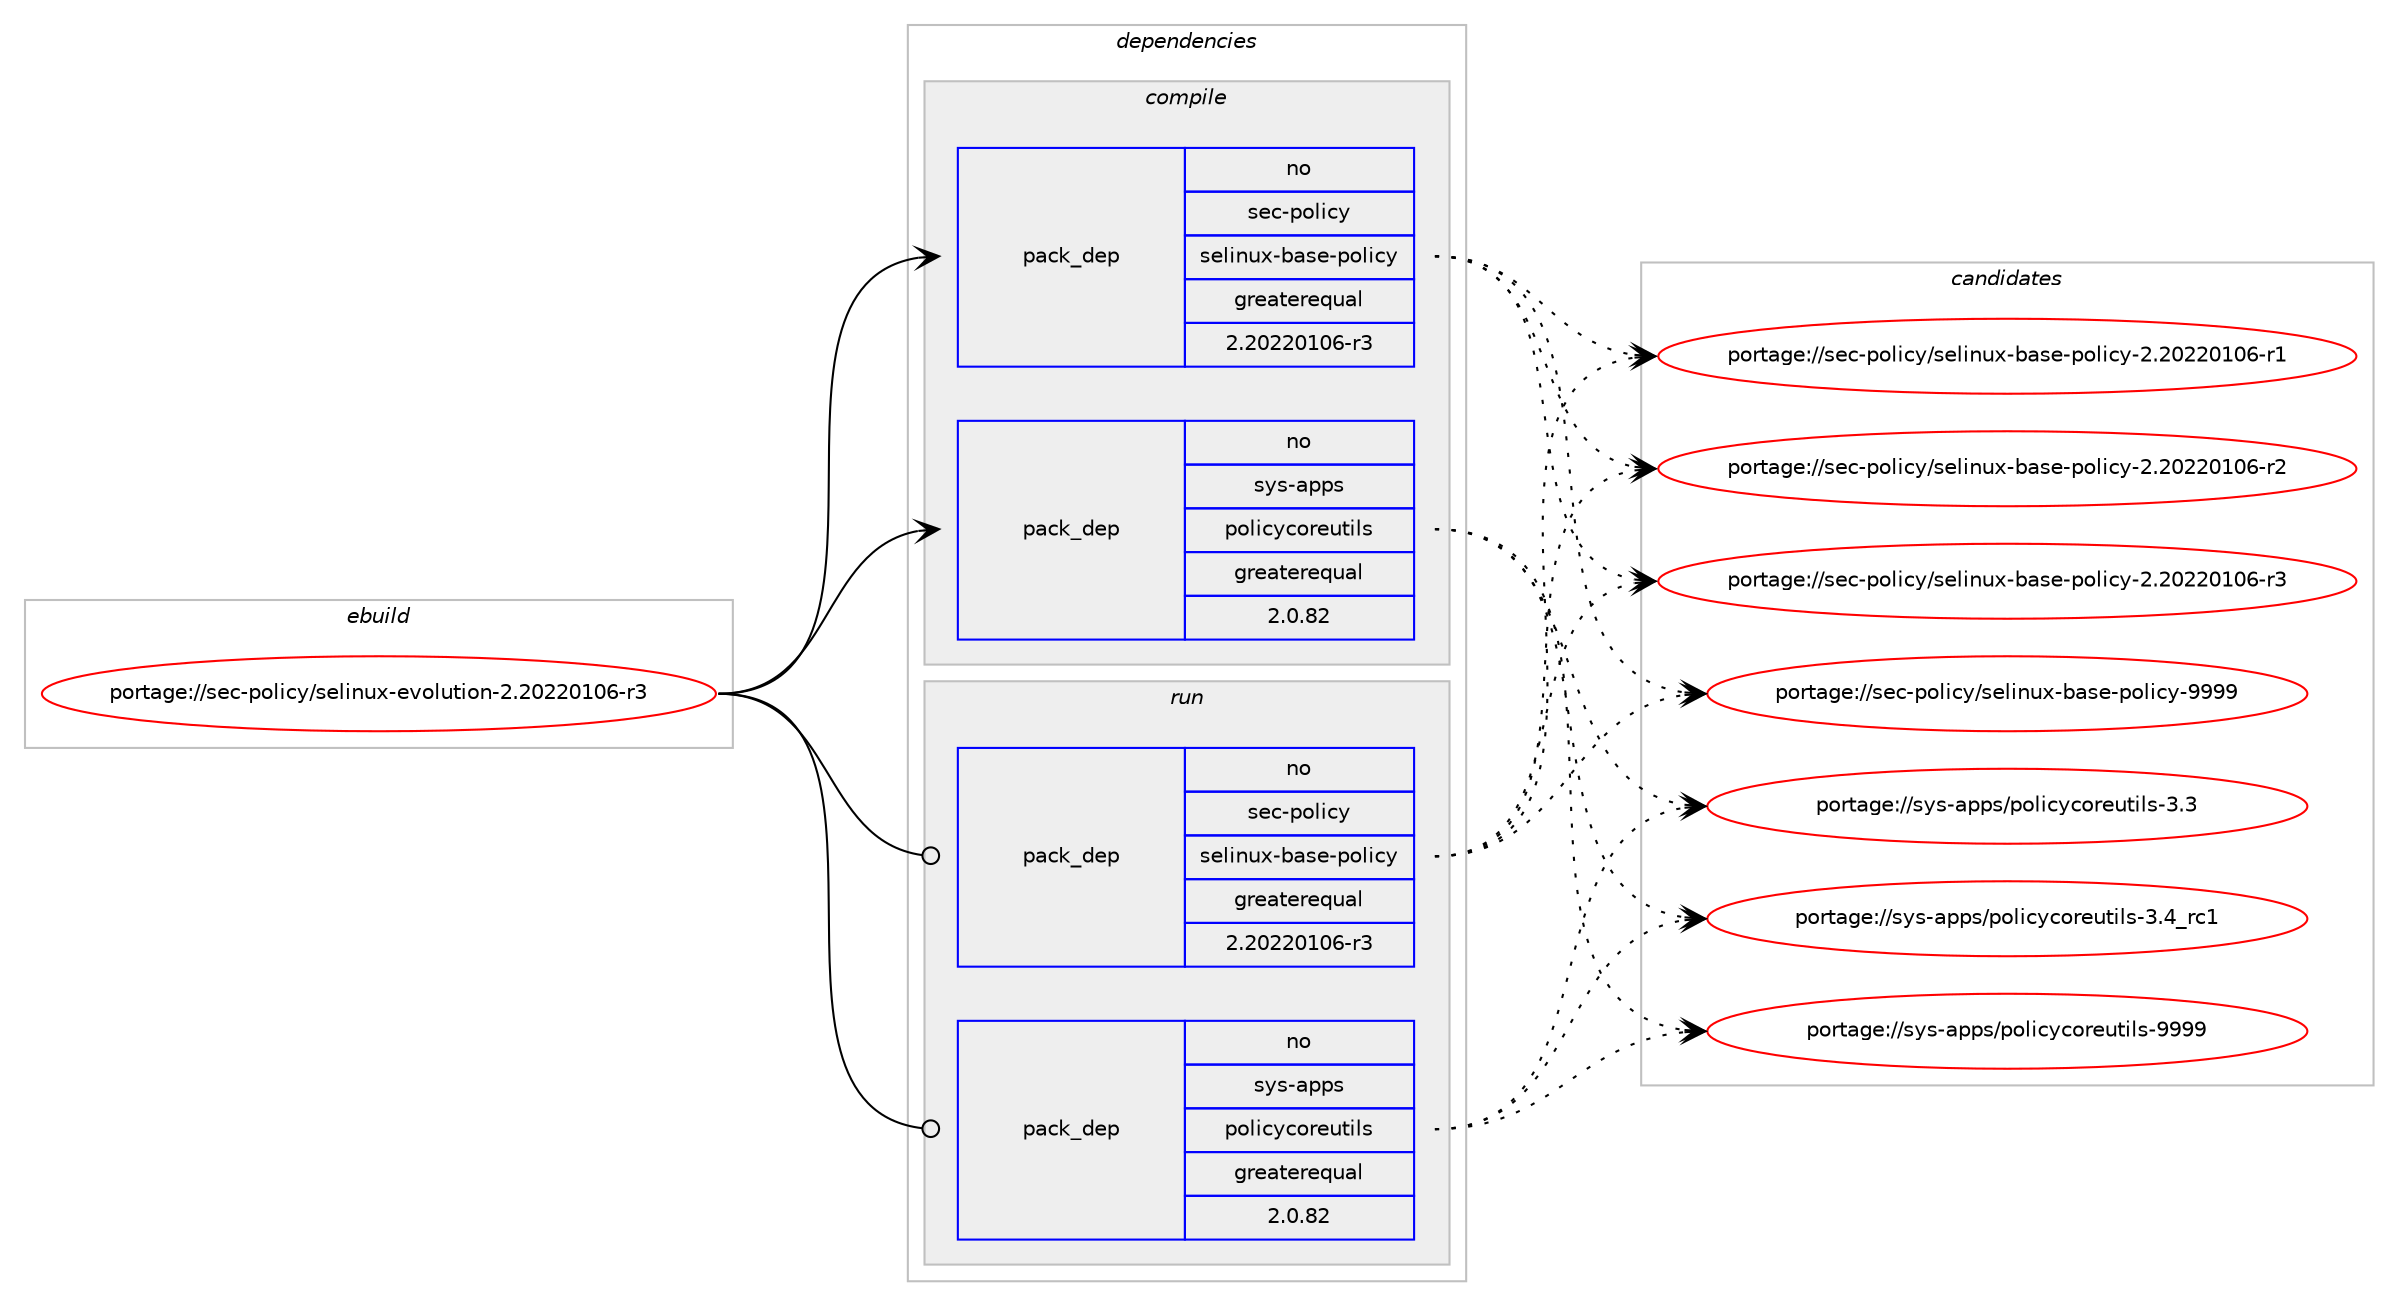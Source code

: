 digraph prolog {

# *************
# Graph options
# *************

newrank=true;
concentrate=true;
compound=true;
graph [rankdir=LR,fontname=Helvetica,fontsize=10,ranksep=1.5];#, ranksep=2.5, nodesep=0.2];
edge  [arrowhead=vee];
node  [fontname=Helvetica,fontsize=10];

# **********
# The ebuild
# **********

subgraph cluster_leftcol {
color=gray;
rank=same;
label=<<i>ebuild</i>>;
id [label="portage://sec-policy/selinux-evolution-2.20220106-r3", color=red, width=4, href="../sec-policy/selinux-evolution-2.20220106-r3.svg"];
}

# ****************
# The dependencies
# ****************

subgraph cluster_midcol {
color=gray;
label=<<i>dependencies</i>>;
subgraph cluster_compile {
fillcolor="#eeeeee";
style=filled;
label=<<i>compile</i>>;
subgraph pack340 {
dependency610 [label=<<TABLE BORDER="0" CELLBORDER="1" CELLSPACING="0" CELLPADDING="4" WIDTH="220"><TR><TD ROWSPAN="6" CELLPADDING="30">pack_dep</TD></TR><TR><TD WIDTH="110">no</TD></TR><TR><TD>sec-policy</TD></TR><TR><TD>selinux-base-policy</TD></TR><TR><TD>greaterequal</TD></TR><TR><TD>2.20220106-r3</TD></TR></TABLE>>, shape=none, color=blue];
}
id:e -> dependency610:w [weight=20,style="solid",arrowhead="vee"];
# *** BEGIN UNKNOWN DEPENDENCY TYPE (TODO) ***
# id -> package_dependency(portage://sec-policy/selinux-evolution-2.20220106-r3,install,no,sec-policy,selinux-xserver,none,[,,],[],[])
# *** END UNKNOWN DEPENDENCY TYPE (TODO) ***

subgraph pack341 {
dependency611 [label=<<TABLE BORDER="0" CELLBORDER="1" CELLSPACING="0" CELLPADDING="4" WIDTH="220"><TR><TD ROWSPAN="6" CELLPADDING="30">pack_dep</TD></TR><TR><TD WIDTH="110">no</TD></TR><TR><TD>sys-apps</TD></TR><TR><TD>policycoreutils</TD></TR><TR><TD>greaterequal</TD></TR><TR><TD>2.0.82</TD></TR></TABLE>>, shape=none, color=blue];
}
id:e -> dependency611:w [weight=20,style="solid",arrowhead="vee"];
}
subgraph cluster_compileandrun {
fillcolor="#eeeeee";
style=filled;
label=<<i>compile and run</i>>;
}
subgraph cluster_run {
fillcolor="#eeeeee";
style=filled;
label=<<i>run</i>>;
subgraph pack342 {
dependency612 [label=<<TABLE BORDER="0" CELLBORDER="1" CELLSPACING="0" CELLPADDING="4" WIDTH="220"><TR><TD ROWSPAN="6" CELLPADDING="30">pack_dep</TD></TR><TR><TD WIDTH="110">no</TD></TR><TR><TD>sec-policy</TD></TR><TR><TD>selinux-base-policy</TD></TR><TR><TD>greaterequal</TD></TR><TR><TD>2.20220106-r3</TD></TR></TABLE>>, shape=none, color=blue];
}
id:e -> dependency612:w [weight=20,style="solid",arrowhead="odot"];
# *** BEGIN UNKNOWN DEPENDENCY TYPE (TODO) ***
# id -> package_dependency(portage://sec-policy/selinux-evolution-2.20220106-r3,run,no,sec-policy,selinux-xserver,none,[,,],[],[])
# *** END UNKNOWN DEPENDENCY TYPE (TODO) ***

subgraph pack343 {
dependency613 [label=<<TABLE BORDER="0" CELLBORDER="1" CELLSPACING="0" CELLPADDING="4" WIDTH="220"><TR><TD ROWSPAN="6" CELLPADDING="30">pack_dep</TD></TR><TR><TD WIDTH="110">no</TD></TR><TR><TD>sys-apps</TD></TR><TR><TD>policycoreutils</TD></TR><TR><TD>greaterequal</TD></TR><TR><TD>2.0.82</TD></TR></TABLE>>, shape=none, color=blue];
}
id:e -> dependency613:w [weight=20,style="solid",arrowhead="odot"];
}
}

# **************
# The candidates
# **************

subgraph cluster_choices {
rank=same;
color=gray;
label=<<i>candidates</i>>;

subgraph choice340 {
color=black;
nodesep=1;
choice11510199451121111081059912147115101108105110117120459897115101451121111081059912145504650485050484948544511449 [label="portage://sec-policy/selinux-base-policy-2.20220106-r1", color=red, width=4,href="../sec-policy/selinux-base-policy-2.20220106-r1.svg"];
choice11510199451121111081059912147115101108105110117120459897115101451121111081059912145504650485050484948544511450 [label="portage://sec-policy/selinux-base-policy-2.20220106-r2", color=red, width=4,href="../sec-policy/selinux-base-policy-2.20220106-r2.svg"];
choice11510199451121111081059912147115101108105110117120459897115101451121111081059912145504650485050484948544511451 [label="portage://sec-policy/selinux-base-policy-2.20220106-r3", color=red, width=4,href="../sec-policy/selinux-base-policy-2.20220106-r3.svg"];
choice1151019945112111108105991214711510110810511011712045989711510145112111108105991214557575757 [label="portage://sec-policy/selinux-base-policy-9999", color=red, width=4,href="../sec-policy/selinux-base-policy-9999.svg"];
dependency610:e -> choice11510199451121111081059912147115101108105110117120459897115101451121111081059912145504650485050484948544511449:w [style=dotted,weight="100"];
dependency610:e -> choice11510199451121111081059912147115101108105110117120459897115101451121111081059912145504650485050484948544511450:w [style=dotted,weight="100"];
dependency610:e -> choice11510199451121111081059912147115101108105110117120459897115101451121111081059912145504650485050484948544511451:w [style=dotted,weight="100"];
dependency610:e -> choice1151019945112111108105991214711510110810511011712045989711510145112111108105991214557575757:w [style=dotted,weight="100"];
}
subgraph choice341 {
color=black;
nodesep=1;
choice115121115459711211211547112111108105991219911111410111711610510811545514651 [label="portage://sys-apps/policycoreutils-3.3", color=red, width=4,href="../sys-apps/policycoreutils-3.3.svg"];
choice115121115459711211211547112111108105991219911111410111711610510811545514652951149949 [label="portage://sys-apps/policycoreutils-3.4_rc1", color=red, width=4,href="../sys-apps/policycoreutils-3.4_rc1.svg"];
choice11512111545971121121154711211110810599121991111141011171161051081154557575757 [label="portage://sys-apps/policycoreutils-9999", color=red, width=4,href="../sys-apps/policycoreutils-9999.svg"];
dependency611:e -> choice115121115459711211211547112111108105991219911111410111711610510811545514651:w [style=dotted,weight="100"];
dependency611:e -> choice115121115459711211211547112111108105991219911111410111711610510811545514652951149949:w [style=dotted,weight="100"];
dependency611:e -> choice11512111545971121121154711211110810599121991111141011171161051081154557575757:w [style=dotted,weight="100"];
}
subgraph choice342 {
color=black;
nodesep=1;
choice11510199451121111081059912147115101108105110117120459897115101451121111081059912145504650485050484948544511449 [label="portage://sec-policy/selinux-base-policy-2.20220106-r1", color=red, width=4,href="../sec-policy/selinux-base-policy-2.20220106-r1.svg"];
choice11510199451121111081059912147115101108105110117120459897115101451121111081059912145504650485050484948544511450 [label="portage://sec-policy/selinux-base-policy-2.20220106-r2", color=red, width=4,href="../sec-policy/selinux-base-policy-2.20220106-r2.svg"];
choice11510199451121111081059912147115101108105110117120459897115101451121111081059912145504650485050484948544511451 [label="portage://sec-policy/selinux-base-policy-2.20220106-r3", color=red, width=4,href="../sec-policy/selinux-base-policy-2.20220106-r3.svg"];
choice1151019945112111108105991214711510110810511011712045989711510145112111108105991214557575757 [label="portage://sec-policy/selinux-base-policy-9999", color=red, width=4,href="../sec-policy/selinux-base-policy-9999.svg"];
dependency612:e -> choice11510199451121111081059912147115101108105110117120459897115101451121111081059912145504650485050484948544511449:w [style=dotted,weight="100"];
dependency612:e -> choice11510199451121111081059912147115101108105110117120459897115101451121111081059912145504650485050484948544511450:w [style=dotted,weight="100"];
dependency612:e -> choice11510199451121111081059912147115101108105110117120459897115101451121111081059912145504650485050484948544511451:w [style=dotted,weight="100"];
dependency612:e -> choice1151019945112111108105991214711510110810511011712045989711510145112111108105991214557575757:w [style=dotted,weight="100"];
}
subgraph choice343 {
color=black;
nodesep=1;
choice115121115459711211211547112111108105991219911111410111711610510811545514651 [label="portage://sys-apps/policycoreutils-3.3", color=red, width=4,href="../sys-apps/policycoreutils-3.3.svg"];
choice115121115459711211211547112111108105991219911111410111711610510811545514652951149949 [label="portage://sys-apps/policycoreutils-3.4_rc1", color=red, width=4,href="../sys-apps/policycoreutils-3.4_rc1.svg"];
choice11512111545971121121154711211110810599121991111141011171161051081154557575757 [label="portage://sys-apps/policycoreutils-9999", color=red, width=4,href="../sys-apps/policycoreutils-9999.svg"];
dependency613:e -> choice115121115459711211211547112111108105991219911111410111711610510811545514651:w [style=dotted,weight="100"];
dependency613:e -> choice115121115459711211211547112111108105991219911111410111711610510811545514652951149949:w [style=dotted,weight="100"];
dependency613:e -> choice11512111545971121121154711211110810599121991111141011171161051081154557575757:w [style=dotted,weight="100"];
}
}

}
